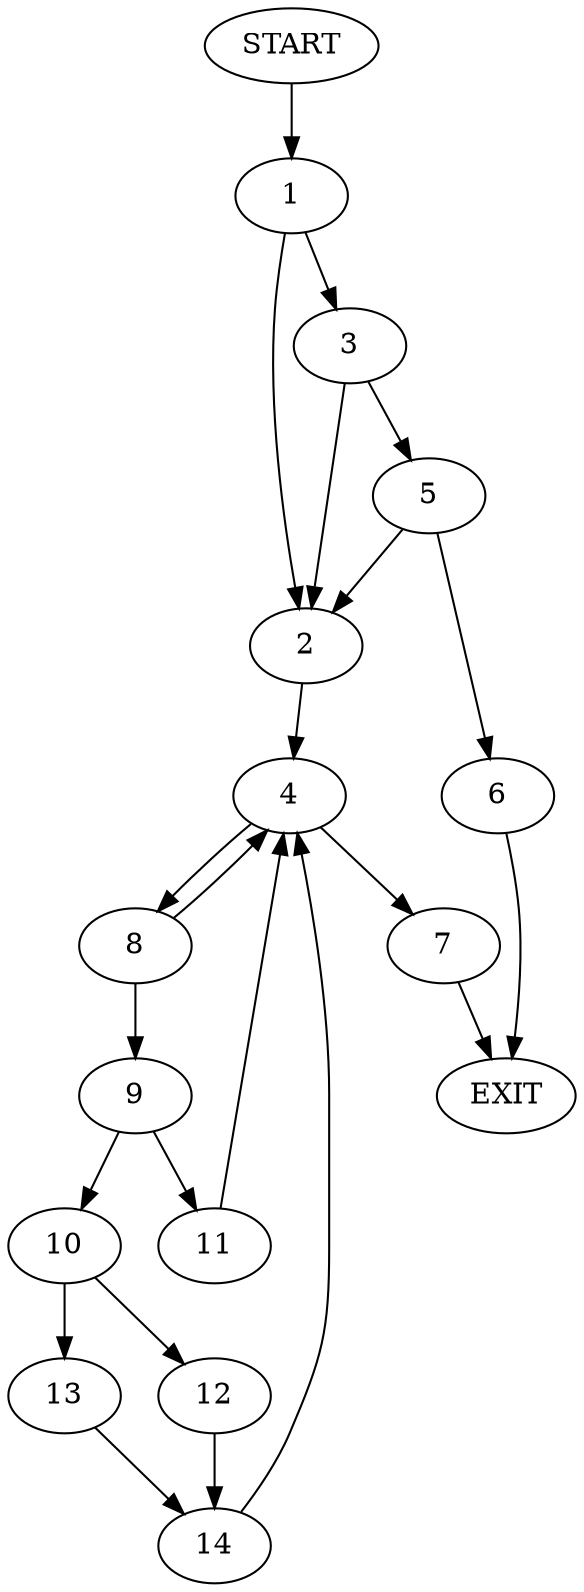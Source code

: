 digraph {
0 [label="START"]
15 [label="EXIT"]
0 -> 1
1 -> 2
1 -> 3
2 -> 4
3 -> 2
3 -> 5
5 -> 2
5 -> 6
6 -> 15
4 -> 7
4 -> 8
7 -> 15
8 -> 4
8 -> 9
9 -> 10
9 -> 11
11 -> 4
10 -> 12
10 -> 13
12 -> 14
13 -> 14
14 -> 4
}
